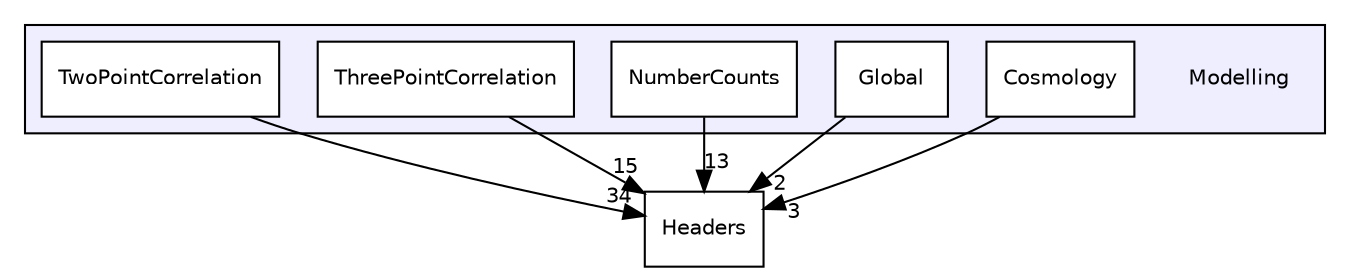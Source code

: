 digraph "Modelling" {
  compound=true
  node [ fontsize="10", fontname="Helvetica"];
  edge [ labelfontsize="10", labelfontname="Helvetica"];
  subgraph clusterdir_e8993f8b7309c672e9dad2196633ae37 {
    graph [ bgcolor="#eeeeff", pencolor="black", label="" URL="dir_e8993f8b7309c672e9dad2196633ae37.html"];
    dir_e8993f8b7309c672e9dad2196633ae37 [shape=plaintext label="Modelling"];
    dir_83e3702da21791e869924186a85d578e [shape=box label="Cosmology" color="black" fillcolor="white" style="filled" URL="dir_83e3702da21791e869924186a85d578e.html"];
    dir_10ba3f0126503aa598b45bf280313b33 [shape=box label="Global" color="black" fillcolor="white" style="filled" URL="dir_10ba3f0126503aa598b45bf280313b33.html"];
    dir_5656092078ebe5ae673156c32664722c [shape=box label="NumberCounts" color="black" fillcolor="white" style="filled" URL="dir_5656092078ebe5ae673156c32664722c.html"];
    dir_6555f49a0442f4ece32c6e4338a34463 [shape=box label="ThreePointCorrelation" color="black" fillcolor="white" style="filled" URL="dir_6555f49a0442f4ece32c6e4338a34463.html"];
    dir_7ca32e158ee4b326a1baab468a368b8b [shape=box label="TwoPointCorrelation" color="black" fillcolor="white" style="filled" URL="dir_7ca32e158ee4b326a1baab468a368b8b.html"];
  }
  dir_692516b589a32b3bfce781ca9f6d1534 [shape=box label="Headers" URL="dir_692516b589a32b3bfce781ca9f6d1534.html"];
  dir_83e3702da21791e869924186a85d578e->dir_692516b589a32b3bfce781ca9f6d1534 [headlabel="3", labeldistance=1.5 headhref="dir_000020_000011.html"];
  dir_7ca32e158ee4b326a1baab468a368b8b->dir_692516b589a32b3bfce781ca9f6d1534 [headlabel="34", labeldistance=1.5 headhref="dir_000024_000011.html"];
  dir_5656092078ebe5ae673156c32664722c->dir_692516b589a32b3bfce781ca9f6d1534 [headlabel="13", labeldistance=1.5 headhref="dir_000022_000011.html"];
  dir_6555f49a0442f4ece32c6e4338a34463->dir_692516b589a32b3bfce781ca9f6d1534 [headlabel="15", labeldistance=1.5 headhref="dir_000023_000011.html"];
  dir_10ba3f0126503aa598b45bf280313b33->dir_692516b589a32b3bfce781ca9f6d1534 [headlabel="2", labeldistance=1.5 headhref="dir_000021_000011.html"];
}
